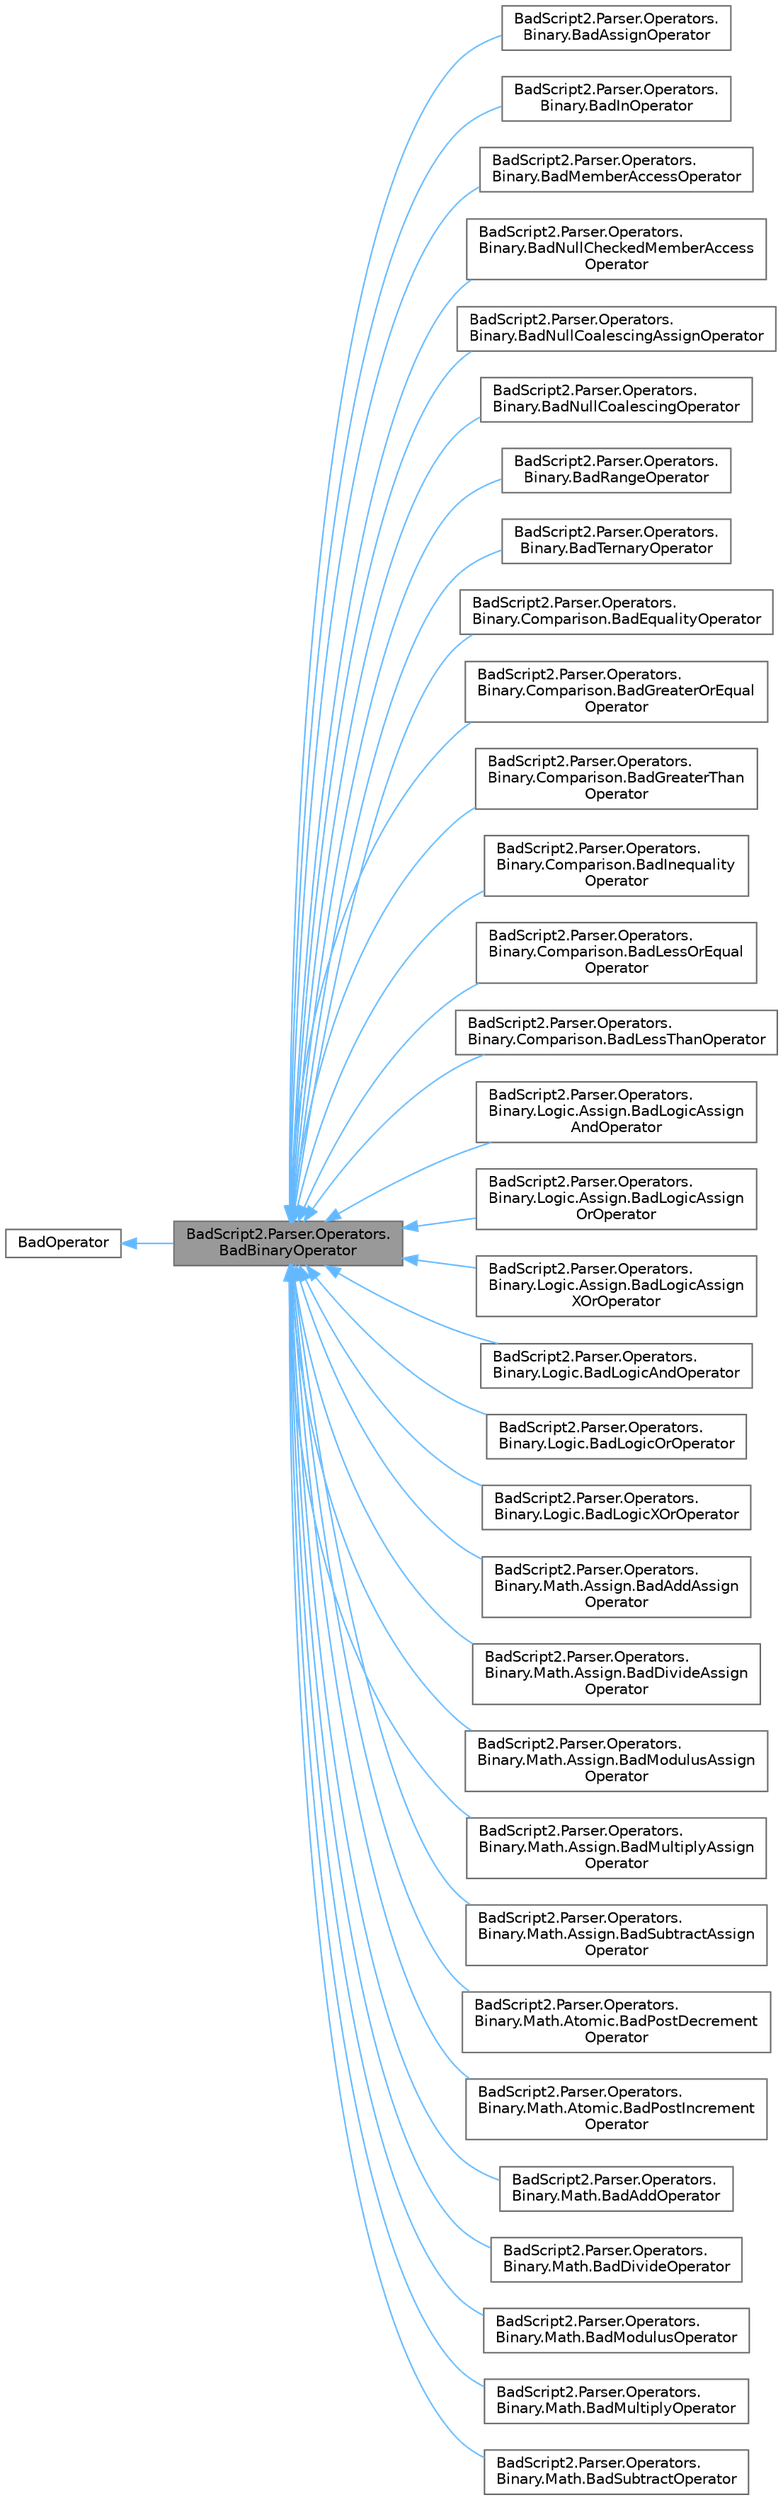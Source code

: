 digraph "BadScript2.Parser.Operators.BadBinaryOperator"
{
 // LATEX_PDF_SIZE
  bgcolor="transparent";
  edge [fontname=Helvetica,fontsize=10,labelfontname=Helvetica,labelfontsize=10];
  node [fontname=Helvetica,fontsize=10,shape=box,height=0.2,width=0.4];
  rankdir="LR";
  Node1 [id="Node000001",label="BadScript2.Parser.Operators.\lBadBinaryOperator",height=0.2,width=0.4,color="gray40", fillcolor="grey60", style="filled", fontcolor="black",tooltip="Base class for all binary operators."];
  Node2 -> Node1 [id="edge1_Node000001_Node000002",dir="back",color="steelblue1",style="solid",tooltip=" "];
  Node2 [id="Node000002",label="BadOperator",height=0.2,width=0.4,color="gray40", fillcolor="white", style="filled",URL="$class_bad_script2_1_1_parser_1_1_operators_1_1_bad_operator.html",tooltip="Base Class of All Operators."];
  Node1 -> Node3 [id="edge2_Node000001_Node000003",dir="back",color="steelblue1",style="solid",tooltip=" "];
  Node3 [id="Node000003",label="BadScript2.Parser.Operators.\lBinary.BadAssignOperator",height=0.2,width=0.4,color="gray40", fillcolor="white", style="filled",URL="$class_bad_script2_1_1_parser_1_1_operators_1_1_binary_1_1_bad_assign_operator.html",tooltip="Implements the Assign Operator."];
  Node1 -> Node4 [id="edge3_Node000001_Node000004",dir="back",color="steelblue1",style="solid",tooltip=" "];
  Node4 [id="Node000004",label="BadScript2.Parser.Operators.\lBinary.BadInOperator",height=0.2,width=0.4,color="gray40", fillcolor="white", style="filled",URL="$class_bad_script2_1_1_parser_1_1_operators_1_1_binary_1_1_bad_in_operator.html",tooltip=" "];
  Node1 -> Node5 [id="edge4_Node000001_Node000005",dir="back",color="steelblue1",style="solid",tooltip=" "];
  Node5 [id="Node000005",label="BadScript2.Parser.Operators.\lBinary.BadMemberAccessOperator",height=0.2,width=0.4,color="gray40", fillcolor="white", style="filled",URL="$class_bad_script2_1_1_parser_1_1_operators_1_1_binary_1_1_bad_member_access_operator.html",tooltip="Implements the Member Access Operator."];
  Node1 -> Node6 [id="edge5_Node000001_Node000006",dir="back",color="steelblue1",style="solid",tooltip=" "];
  Node6 [id="Node000006",label="BadScript2.Parser.Operators.\lBinary.BadNullCheckedMemberAccess\lOperator",height=0.2,width=0.4,color="gray40", fillcolor="white", style="filled",URL="$class_bad_script2_1_1_parser_1_1_operators_1_1_binary_1_1_bad_null_checked_member_access_operator.html",tooltip="Implements the Null-Checked Member Access Operator."];
  Node1 -> Node7 [id="edge6_Node000001_Node000007",dir="back",color="steelblue1",style="solid",tooltip=" "];
  Node7 [id="Node000007",label="BadScript2.Parser.Operators.\lBinary.BadNullCoalescingAssignOperator",height=0.2,width=0.4,color="gray40", fillcolor="white", style="filled",URL="$class_bad_script2_1_1_parser_1_1_operators_1_1_binary_1_1_bad_null_coalescing_assign_operator.html",tooltip="Implements the Null-Coalescing Assign Operator."];
  Node1 -> Node8 [id="edge7_Node000001_Node000008",dir="back",color="steelblue1",style="solid",tooltip=" "];
  Node8 [id="Node000008",label="BadScript2.Parser.Operators.\lBinary.BadNullCoalescingOperator",height=0.2,width=0.4,color="gray40", fillcolor="white", style="filled",URL="$class_bad_script2_1_1_parser_1_1_operators_1_1_binary_1_1_bad_null_coalescing_operator.html",tooltip="Implements the Null-Coalescing Operator."];
  Node1 -> Node9 [id="edge8_Node000001_Node000009",dir="back",color="steelblue1",style="solid",tooltip=" "];
  Node9 [id="Node000009",label="BadScript2.Parser.Operators.\lBinary.BadRangeOperator",height=0.2,width=0.4,color="gray40", fillcolor="white", style="filled",URL="$class_bad_script2_1_1_parser_1_1_operators_1_1_binary_1_1_bad_range_operator.html",tooltip="Implements the Range Operator."];
  Node1 -> Node10 [id="edge9_Node000001_Node000010",dir="back",color="steelblue1",style="solid",tooltip=" "];
  Node10 [id="Node000010",label="BadScript2.Parser.Operators.\lBinary.BadTernaryOperator",height=0.2,width=0.4,color="gray40", fillcolor="white", style="filled",URL="$class_bad_script2_1_1_parser_1_1_operators_1_1_binary_1_1_bad_ternary_operator.html",tooltip="Implements the Ternary Operator."];
  Node1 -> Node11 [id="edge10_Node000001_Node000011",dir="back",color="steelblue1",style="solid",tooltip=" "];
  Node11 [id="Node000011",label="BadScript2.Parser.Operators.\lBinary.Comparison.BadEqualityOperator",height=0.2,width=0.4,color="gray40", fillcolor="white", style="filled",URL="$class_bad_script2_1_1_parser_1_1_operators_1_1_binary_1_1_comparison_1_1_bad_equality_operator.html",tooltip="Implements the Equality Operator."];
  Node1 -> Node12 [id="edge11_Node000001_Node000012",dir="back",color="steelblue1",style="solid",tooltip=" "];
  Node12 [id="Node000012",label="BadScript2.Parser.Operators.\lBinary.Comparison.BadGreaterOrEqual\lOperator",height=0.2,width=0.4,color="gray40", fillcolor="white", style="filled",URL="$class_bad_script2_1_1_parser_1_1_operators_1_1_binary_1_1_comparison_1_1_bad_greater_or_equal_operator.html",tooltip="Implements the Greater or Equal Operator."];
  Node1 -> Node13 [id="edge12_Node000001_Node000013",dir="back",color="steelblue1",style="solid",tooltip=" "];
  Node13 [id="Node000013",label="BadScript2.Parser.Operators.\lBinary.Comparison.BadGreaterThan\lOperator",height=0.2,width=0.4,color="gray40", fillcolor="white", style="filled",URL="$class_bad_script2_1_1_parser_1_1_operators_1_1_binary_1_1_comparison_1_1_bad_greater_than_operator.html",tooltip="Implements the Greater Than Operator."];
  Node1 -> Node14 [id="edge13_Node000001_Node000014",dir="back",color="steelblue1",style="solid",tooltip=" "];
  Node14 [id="Node000014",label="BadScript2.Parser.Operators.\lBinary.Comparison.BadInequality\lOperator",height=0.2,width=0.4,color="gray40", fillcolor="white", style="filled",URL="$class_bad_script2_1_1_parser_1_1_operators_1_1_binary_1_1_comparison_1_1_bad_inequality_operator.html",tooltip="Implements the Inequality Operator."];
  Node1 -> Node15 [id="edge14_Node000001_Node000015",dir="back",color="steelblue1",style="solid",tooltip=" "];
  Node15 [id="Node000015",label="BadScript2.Parser.Operators.\lBinary.Comparison.BadLessOrEqual\lOperator",height=0.2,width=0.4,color="gray40", fillcolor="white", style="filled",URL="$class_bad_script2_1_1_parser_1_1_operators_1_1_binary_1_1_comparison_1_1_bad_less_or_equal_operator.html",tooltip="Implements the Less or Equal Operator."];
  Node1 -> Node16 [id="edge15_Node000001_Node000016",dir="back",color="steelblue1",style="solid",tooltip=" "];
  Node16 [id="Node000016",label="BadScript2.Parser.Operators.\lBinary.Comparison.BadLessThanOperator",height=0.2,width=0.4,color="gray40", fillcolor="white", style="filled",URL="$class_bad_script2_1_1_parser_1_1_operators_1_1_binary_1_1_comparison_1_1_bad_less_than_operator.html",tooltip="Implements the Less Than Operator."];
  Node1 -> Node17 [id="edge16_Node000001_Node000017",dir="back",color="steelblue1",style="solid",tooltip=" "];
  Node17 [id="Node000017",label="BadScript2.Parser.Operators.\lBinary.Logic.Assign.BadLogicAssign\lAndOperator",height=0.2,width=0.4,color="gray40", fillcolor="white", style="filled",URL="$class_bad_script2_1_1_parser_1_1_operators_1_1_binary_1_1_logic_1_1_assign_1_1_bad_logic_assign_and_operator.html",tooltip="Implements the Logic And Assign Operator."];
  Node1 -> Node18 [id="edge17_Node000001_Node000018",dir="back",color="steelblue1",style="solid",tooltip=" "];
  Node18 [id="Node000018",label="BadScript2.Parser.Operators.\lBinary.Logic.Assign.BadLogicAssign\lOrOperator",height=0.2,width=0.4,color="gray40", fillcolor="white", style="filled",URL="$class_bad_script2_1_1_parser_1_1_operators_1_1_binary_1_1_logic_1_1_assign_1_1_bad_logic_assign_or_operator.html",tooltip="Implements the Logic Or Assign Operator."];
  Node1 -> Node19 [id="edge18_Node000001_Node000019",dir="back",color="steelblue1",style="solid",tooltip=" "];
  Node19 [id="Node000019",label="BadScript2.Parser.Operators.\lBinary.Logic.Assign.BadLogicAssign\lXOrOperator",height=0.2,width=0.4,color="gray40", fillcolor="white", style="filled",URL="$class_bad_script2_1_1_parser_1_1_operators_1_1_binary_1_1_logic_1_1_assign_1_1_bad_logic_assign_x_or_operator.html",tooltip="Implements the Logic Exclusive Or Assign Operator."];
  Node1 -> Node20 [id="edge19_Node000001_Node000020",dir="back",color="steelblue1",style="solid",tooltip=" "];
  Node20 [id="Node000020",label="BadScript2.Parser.Operators.\lBinary.Logic.BadLogicAndOperator",height=0.2,width=0.4,color="gray40", fillcolor="white", style="filled",URL="$class_bad_script2_1_1_parser_1_1_operators_1_1_binary_1_1_logic_1_1_bad_logic_and_operator.html",tooltip="Implements the Logic And Operator."];
  Node1 -> Node21 [id="edge20_Node000001_Node000021",dir="back",color="steelblue1",style="solid",tooltip=" "];
  Node21 [id="Node000021",label="BadScript2.Parser.Operators.\lBinary.Logic.BadLogicOrOperator",height=0.2,width=0.4,color="gray40", fillcolor="white", style="filled",URL="$class_bad_script2_1_1_parser_1_1_operators_1_1_binary_1_1_logic_1_1_bad_logic_or_operator.html",tooltip="Implements the Logic Or Operator."];
  Node1 -> Node22 [id="edge21_Node000001_Node000022",dir="back",color="steelblue1",style="solid",tooltip=" "];
  Node22 [id="Node000022",label="BadScript2.Parser.Operators.\lBinary.Logic.BadLogicXOrOperator",height=0.2,width=0.4,color="gray40", fillcolor="white", style="filled",URL="$class_bad_script2_1_1_parser_1_1_operators_1_1_binary_1_1_logic_1_1_bad_logic_x_or_operator.html",tooltip="Implements the Logic Exclusive Or Operator."];
  Node1 -> Node23 [id="edge22_Node000001_Node000023",dir="back",color="steelblue1",style="solid",tooltip=" "];
  Node23 [id="Node000023",label="BadScript2.Parser.Operators.\lBinary.Math.Assign.BadAddAssign\lOperator",height=0.2,width=0.4,color="gray40", fillcolor="white", style="filled",URL="$class_bad_script2_1_1_parser_1_1_operators_1_1_binary_1_1_math_1_1_assign_1_1_bad_add_assign_operator.html",tooltip="Implements the Add Assign Operator."];
  Node1 -> Node24 [id="edge23_Node000001_Node000024",dir="back",color="steelblue1",style="solid",tooltip=" "];
  Node24 [id="Node000024",label="BadScript2.Parser.Operators.\lBinary.Math.Assign.BadDivideAssign\lOperator",height=0.2,width=0.4,color="gray40", fillcolor="white", style="filled",URL="$class_bad_script2_1_1_parser_1_1_operators_1_1_binary_1_1_math_1_1_assign_1_1_bad_divide_assign_operator.html",tooltip="Implements the Divide Assign Operator."];
  Node1 -> Node25 [id="edge24_Node000001_Node000025",dir="back",color="steelblue1",style="solid",tooltip=" "];
  Node25 [id="Node000025",label="BadScript2.Parser.Operators.\lBinary.Math.Assign.BadModulusAssign\lOperator",height=0.2,width=0.4,color="gray40", fillcolor="white", style="filled",URL="$class_bad_script2_1_1_parser_1_1_operators_1_1_binary_1_1_math_1_1_assign_1_1_bad_modulus_assign_operator.html",tooltip="Implements the Modulus Assign Operator."];
  Node1 -> Node26 [id="edge25_Node000001_Node000026",dir="back",color="steelblue1",style="solid",tooltip=" "];
  Node26 [id="Node000026",label="BadScript2.Parser.Operators.\lBinary.Math.Assign.BadMultiplyAssign\lOperator",height=0.2,width=0.4,color="gray40", fillcolor="white", style="filled",URL="$class_bad_script2_1_1_parser_1_1_operators_1_1_binary_1_1_math_1_1_assign_1_1_bad_multiply_assign_operator.html",tooltip="Implements the Multiply Assign Operator."];
  Node1 -> Node27 [id="edge26_Node000001_Node000027",dir="back",color="steelblue1",style="solid",tooltip=" "];
  Node27 [id="Node000027",label="BadScript2.Parser.Operators.\lBinary.Math.Assign.BadSubtractAssign\lOperator",height=0.2,width=0.4,color="gray40", fillcolor="white", style="filled",URL="$class_bad_script2_1_1_parser_1_1_operators_1_1_binary_1_1_math_1_1_assign_1_1_bad_subtract_assign_operator.html",tooltip="Implements the Subtract Assign Operator."];
  Node1 -> Node28 [id="edge27_Node000001_Node000028",dir="back",color="steelblue1",style="solid",tooltip=" "];
  Node28 [id="Node000028",label="BadScript2.Parser.Operators.\lBinary.Math.Atomic.BadPostDecrement\lOperator",height=0.2,width=0.4,color="gray40", fillcolor="white", style="filled",URL="$class_bad_script2_1_1_parser_1_1_operators_1_1_binary_1_1_math_1_1_atomic_1_1_bad_post_decrement_operator.html",tooltip="Implements the Post Decrement Operator."];
  Node1 -> Node29 [id="edge28_Node000001_Node000029",dir="back",color="steelblue1",style="solid",tooltip=" "];
  Node29 [id="Node000029",label="BadScript2.Parser.Operators.\lBinary.Math.Atomic.BadPostIncrement\lOperator",height=0.2,width=0.4,color="gray40", fillcolor="white", style="filled",URL="$class_bad_script2_1_1_parser_1_1_operators_1_1_binary_1_1_math_1_1_atomic_1_1_bad_post_increment_operator.html",tooltip="Implements the Post Increment Operator."];
  Node1 -> Node30 [id="edge29_Node000001_Node000030",dir="back",color="steelblue1",style="solid",tooltip=" "];
  Node30 [id="Node000030",label="BadScript2.Parser.Operators.\lBinary.Math.BadAddOperator",height=0.2,width=0.4,color="gray40", fillcolor="white", style="filled",URL="$class_bad_script2_1_1_parser_1_1_operators_1_1_binary_1_1_math_1_1_bad_add_operator.html",tooltip="Implements the Add Operator."];
  Node1 -> Node31 [id="edge30_Node000001_Node000031",dir="back",color="steelblue1",style="solid",tooltip=" "];
  Node31 [id="Node000031",label="BadScript2.Parser.Operators.\lBinary.Math.BadDivideOperator",height=0.2,width=0.4,color="gray40", fillcolor="white", style="filled",URL="$class_bad_script2_1_1_parser_1_1_operators_1_1_binary_1_1_math_1_1_bad_divide_operator.html",tooltip="Implements the Divide Operator."];
  Node1 -> Node32 [id="edge31_Node000001_Node000032",dir="back",color="steelblue1",style="solid",tooltip=" "];
  Node32 [id="Node000032",label="BadScript2.Parser.Operators.\lBinary.Math.BadModulusOperator",height=0.2,width=0.4,color="gray40", fillcolor="white", style="filled",URL="$class_bad_script2_1_1_parser_1_1_operators_1_1_binary_1_1_math_1_1_bad_modulus_operator.html",tooltip="Implements the Modulus Operator."];
  Node1 -> Node33 [id="edge32_Node000001_Node000033",dir="back",color="steelblue1",style="solid",tooltip=" "];
  Node33 [id="Node000033",label="BadScript2.Parser.Operators.\lBinary.Math.BadMultiplyOperator",height=0.2,width=0.4,color="gray40", fillcolor="white", style="filled",URL="$class_bad_script2_1_1_parser_1_1_operators_1_1_binary_1_1_math_1_1_bad_multiply_operator.html",tooltip="Implements the Multiply Operator."];
  Node1 -> Node34 [id="edge33_Node000001_Node000034",dir="back",color="steelblue1",style="solid",tooltip=" "];
  Node34 [id="Node000034",label="BadScript2.Parser.Operators.\lBinary.Math.BadSubtractOperator",height=0.2,width=0.4,color="gray40", fillcolor="white", style="filled",URL="$class_bad_script2_1_1_parser_1_1_operators_1_1_binary_1_1_math_1_1_bad_subtract_operator.html",tooltip="Implements the Subtract Operator."];
}
